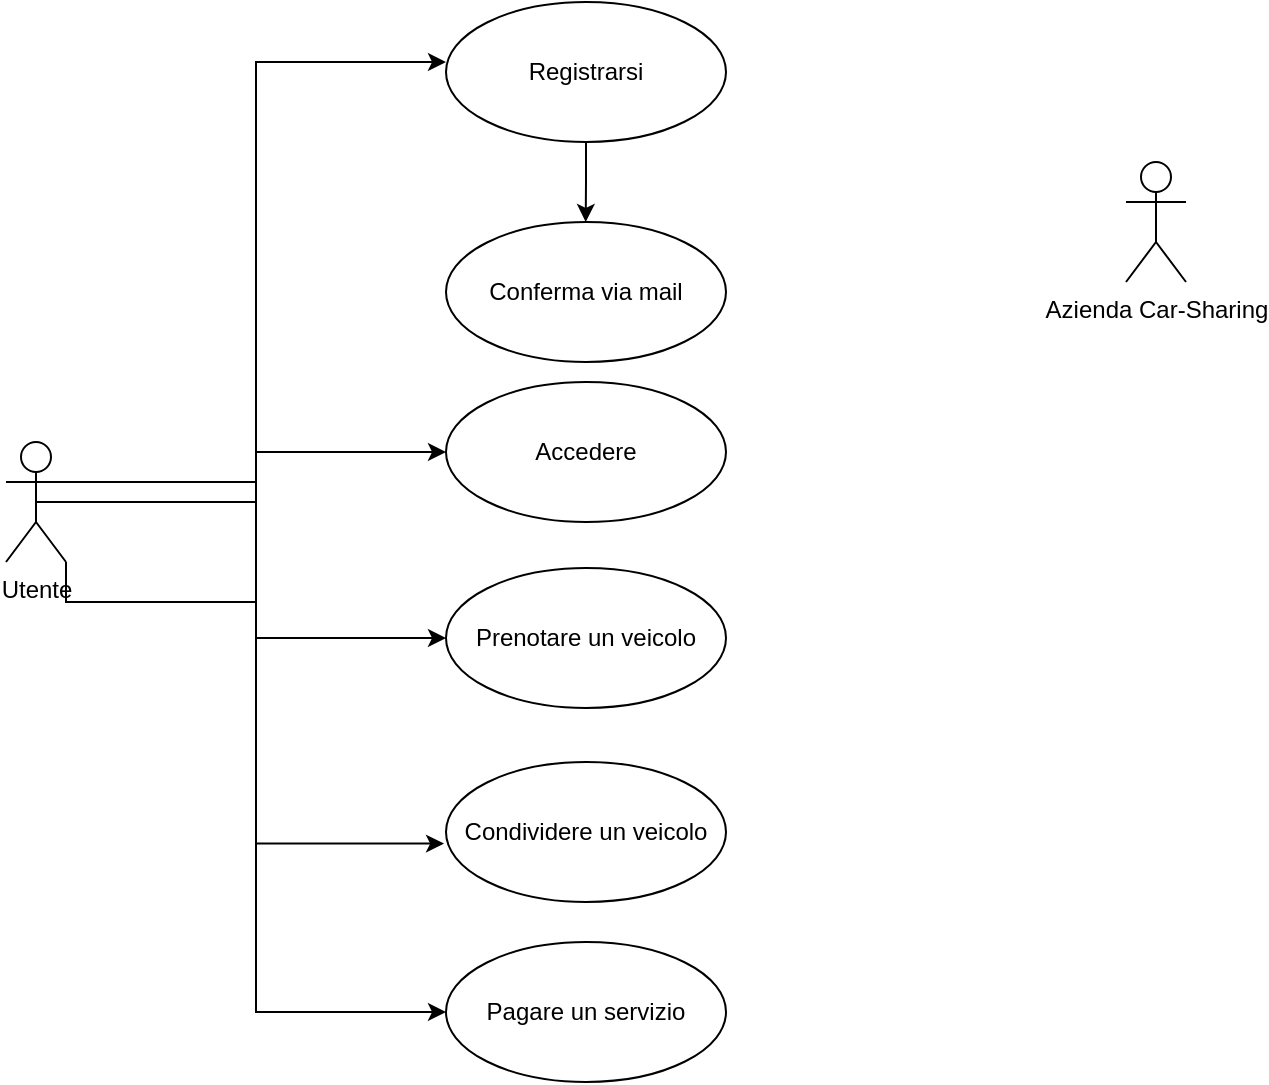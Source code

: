 <mxfile version="22.0.8" type="github">
  <diagram name="Page-1" id="e7e014a7-5840-1c2e-5031-d8a46d1fe8dd">
    <mxGraphModel dx="815" dy="434" grid="1" gridSize="10" guides="1" tooltips="1" connect="1" arrows="1" fold="1" page="1" pageScale="1" pageWidth="1169" pageHeight="826" background="none" math="0" shadow="0">
      <root>
        <mxCell id="0" />
        <mxCell id="1" parent="0" />
        <mxCell id="jEJKZMpfQrTB2BDF9ggj-69" style="edgeStyle=orthogonalEdgeStyle;rounded=0;orthogonalLoop=1;jettySize=auto;html=1;exitX=1;exitY=1;exitDx=0;exitDy=0;exitPerimeter=0;entryX=0;entryY=0.5;entryDx=0;entryDy=0;" edge="1" parent="1" source="jEJKZMpfQrTB2BDF9ggj-41" target="jEJKZMpfQrTB2BDF9ggj-61">
          <mxGeometry relative="1" as="geometry" />
        </mxCell>
        <mxCell id="jEJKZMpfQrTB2BDF9ggj-70" style="edgeStyle=orthogonalEdgeStyle;rounded=0;orthogonalLoop=1;jettySize=auto;html=1;exitX=0.5;exitY=0.5;exitDx=0;exitDy=0;exitPerimeter=0;entryX=0;entryY=0.5;entryDx=0;entryDy=0;" edge="1" parent="1" source="jEJKZMpfQrTB2BDF9ggj-41" target="jEJKZMpfQrTB2BDF9ggj-62">
          <mxGeometry relative="1" as="geometry" />
        </mxCell>
        <mxCell id="jEJKZMpfQrTB2BDF9ggj-72" style="edgeStyle=orthogonalEdgeStyle;rounded=0;orthogonalLoop=1;jettySize=auto;html=1;exitX=1;exitY=0.333;exitDx=0;exitDy=0;exitPerimeter=0;entryX=0;entryY=0.5;entryDx=0;entryDy=0;" edge="1" parent="1" source="jEJKZMpfQrTB2BDF9ggj-41" target="jEJKZMpfQrTB2BDF9ggj-64">
          <mxGeometry relative="1" as="geometry" />
        </mxCell>
        <mxCell id="jEJKZMpfQrTB2BDF9ggj-41" value="Utente" style="shape=umlActor;verticalLabelPosition=bottom;verticalAlign=top;html=1;" vertex="1" parent="1">
          <mxGeometry x="10" y="280" width="30" height="60" as="geometry" />
        </mxCell>
        <mxCell id="jEJKZMpfQrTB2BDF9ggj-47" value="Azienda Car-Sharing&lt;br&gt;" style="shape=umlActor;verticalLabelPosition=bottom;verticalAlign=top;html=1;outlineConnect=0;" vertex="1" parent="1">
          <mxGeometry x="570" y="140" width="30" height="60" as="geometry" />
        </mxCell>
        <mxCell id="jEJKZMpfQrTB2BDF9ggj-73" style="edgeStyle=orthogonalEdgeStyle;rounded=0;orthogonalLoop=1;jettySize=auto;html=1;exitX=0.5;exitY=1;exitDx=0;exitDy=0;" edge="1" parent="1" source="jEJKZMpfQrTB2BDF9ggj-60">
          <mxGeometry relative="1" as="geometry">
            <mxPoint x="299.857" y="170" as="targetPoint" />
          </mxGeometry>
        </mxCell>
        <mxCell id="jEJKZMpfQrTB2BDF9ggj-60" value="Registrarsi" style="ellipse;whiteSpace=wrap;html=1;" vertex="1" parent="1">
          <mxGeometry x="230" y="60" width="140" height="70" as="geometry" />
        </mxCell>
        <mxCell id="jEJKZMpfQrTB2BDF9ggj-61" value="Accedere" style="ellipse;whiteSpace=wrap;html=1;" vertex="1" parent="1">
          <mxGeometry x="230" y="250" width="140" height="70" as="geometry" />
        </mxCell>
        <mxCell id="jEJKZMpfQrTB2BDF9ggj-62" value="Prenotare un veicolo" style="ellipse;whiteSpace=wrap;html=1;" vertex="1" parent="1">
          <mxGeometry x="230" y="343" width="140" height="70" as="geometry" />
        </mxCell>
        <mxCell id="jEJKZMpfQrTB2BDF9ggj-63" value="Condividere un veicolo" style="ellipse;whiteSpace=wrap;html=1;" vertex="1" parent="1">
          <mxGeometry x="230" y="440" width="140" height="70" as="geometry" />
        </mxCell>
        <mxCell id="jEJKZMpfQrTB2BDF9ggj-64" value="Pagare un servizio" style="ellipse;whiteSpace=wrap;html=1;" vertex="1" parent="1">
          <mxGeometry x="230" y="530" width="140" height="70" as="geometry" />
        </mxCell>
        <mxCell id="jEJKZMpfQrTB2BDF9ggj-65" style="edgeStyle=orthogonalEdgeStyle;rounded=0;orthogonalLoop=1;jettySize=auto;html=1;entryX=0;entryY=0.429;entryDx=0;entryDy=0;entryPerimeter=0;exitX=1;exitY=0.333;exitDx=0;exitDy=0;exitPerimeter=0;" edge="1" parent="1" source="jEJKZMpfQrTB2BDF9ggj-41" target="jEJKZMpfQrTB2BDF9ggj-60">
          <mxGeometry relative="1" as="geometry">
            <mxPoint x="60" y="310" as="sourcePoint" />
          </mxGeometry>
        </mxCell>
        <mxCell id="jEJKZMpfQrTB2BDF9ggj-71" style="edgeStyle=orthogonalEdgeStyle;rounded=0;orthogonalLoop=1;jettySize=auto;html=1;exitX=0.5;exitY=0.5;exitDx=0;exitDy=0;exitPerimeter=0;entryX=-0.007;entryY=0.583;entryDx=0;entryDy=0;entryPerimeter=0;" edge="1" parent="1" source="jEJKZMpfQrTB2BDF9ggj-41" target="jEJKZMpfQrTB2BDF9ggj-63">
          <mxGeometry relative="1" as="geometry" />
        </mxCell>
        <mxCell id="jEJKZMpfQrTB2BDF9ggj-74" value="Conferma via mail" style="ellipse;whiteSpace=wrap;html=1;" vertex="1" parent="1">
          <mxGeometry x="230" y="170" width="140" height="70" as="geometry" />
        </mxCell>
      </root>
    </mxGraphModel>
  </diagram>
</mxfile>
